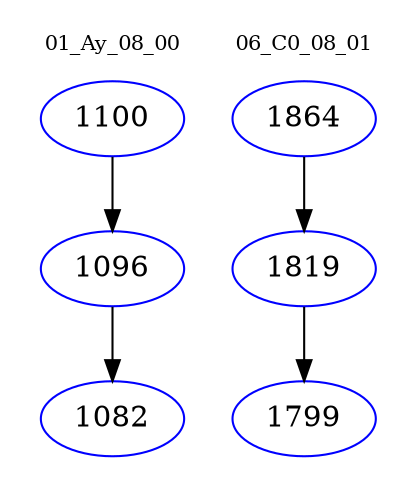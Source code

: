 digraph{
subgraph cluster_0 {
color = white
label = "01_Ay_08_00";
fontsize=10;
T0_1100 [label="1100", color="blue"]
T0_1100 -> T0_1096 [color="black"]
T0_1096 [label="1096", color="blue"]
T0_1096 -> T0_1082 [color="black"]
T0_1082 [label="1082", color="blue"]
}
subgraph cluster_1 {
color = white
label = "06_C0_08_01";
fontsize=10;
T1_1864 [label="1864", color="blue"]
T1_1864 -> T1_1819 [color="black"]
T1_1819 [label="1819", color="blue"]
T1_1819 -> T1_1799 [color="black"]
T1_1799 [label="1799", color="blue"]
}
}
